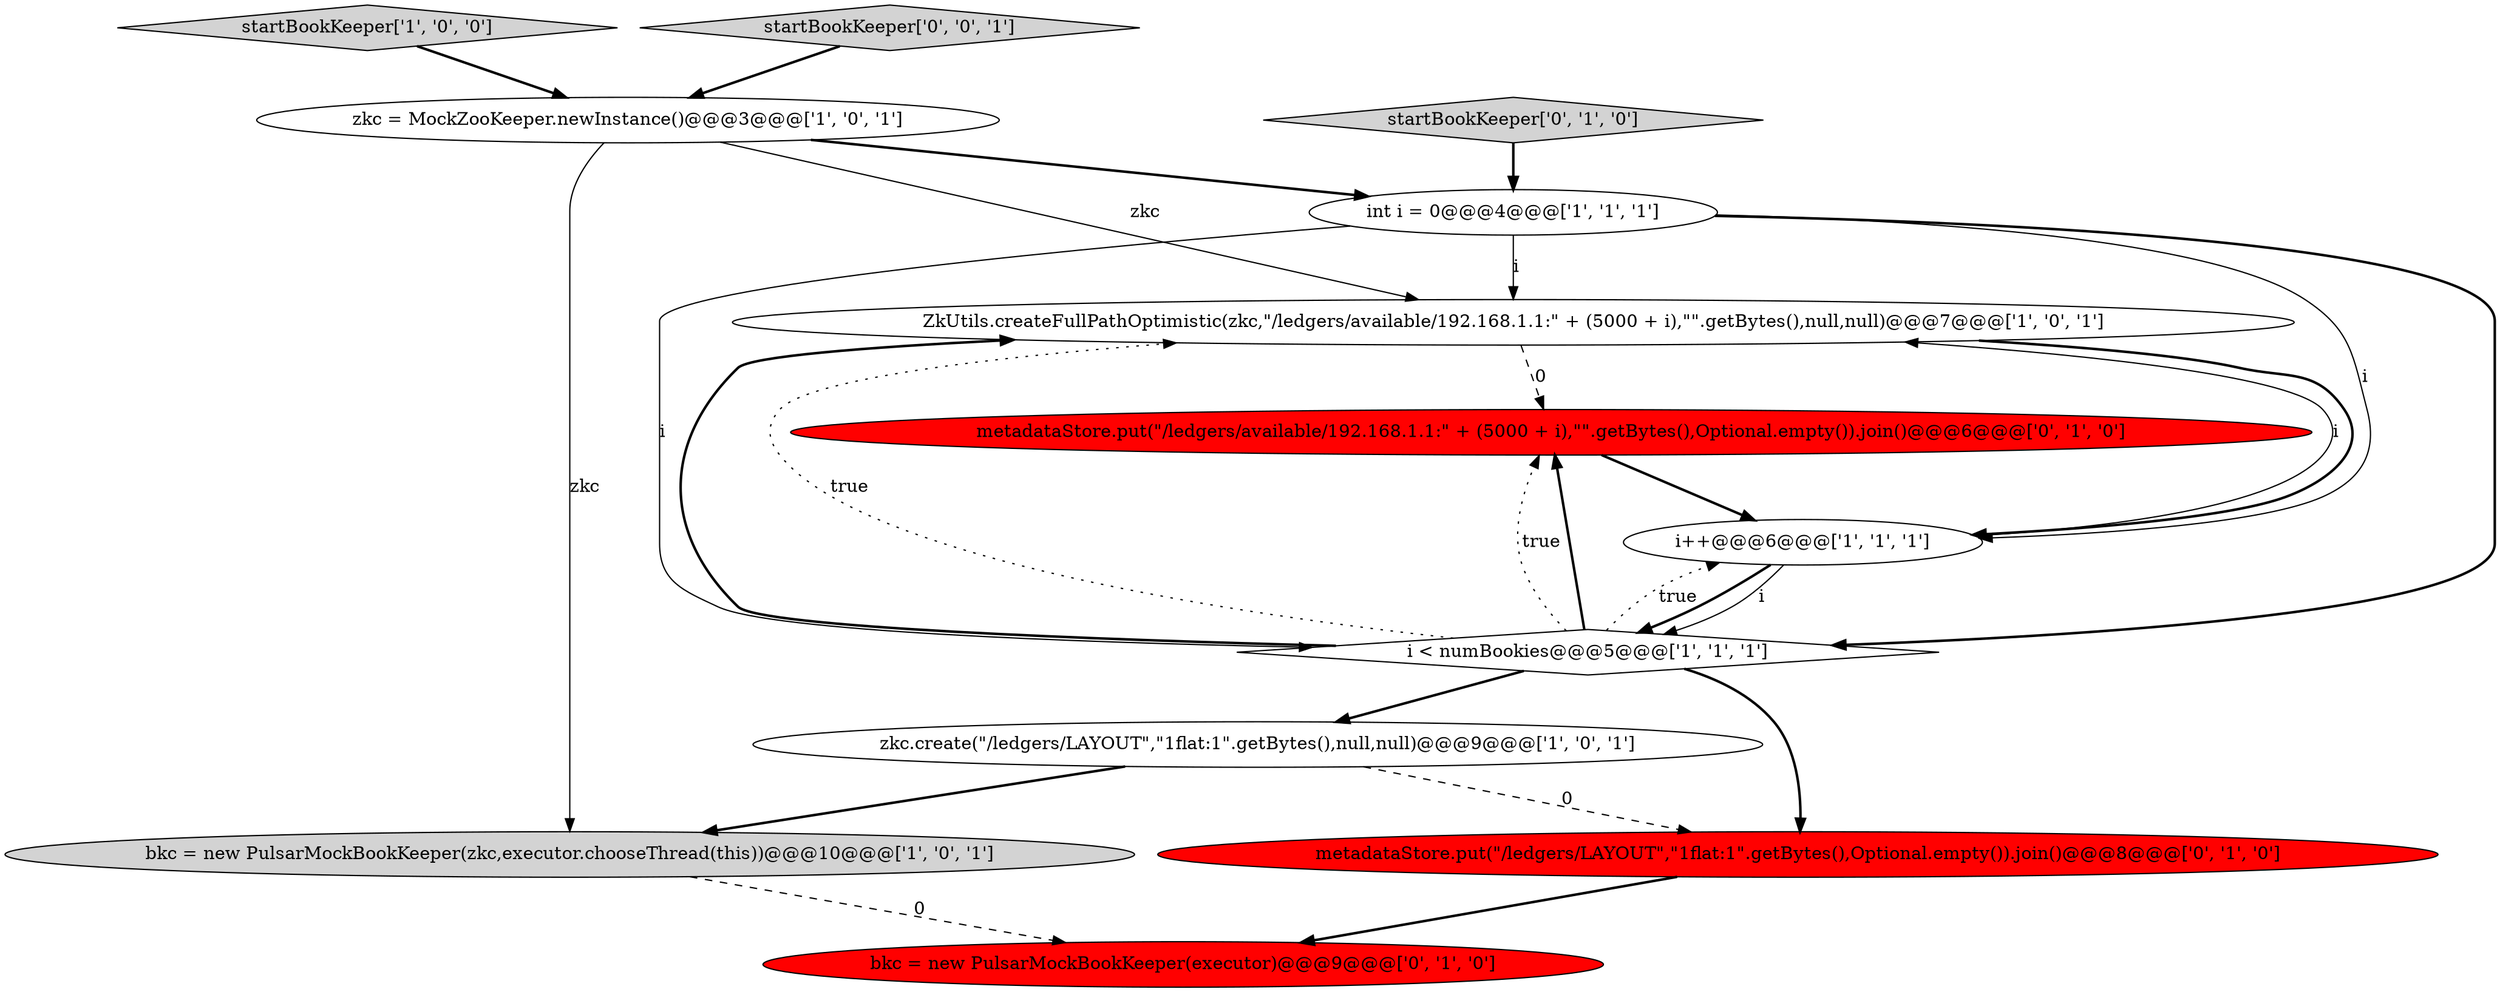 digraph {
10 [style = filled, label = "startBookKeeper['0', '1', '0']", fillcolor = lightgray, shape = diamond image = "AAA0AAABBB2BBB"];
1 [style = filled, label = "zkc.create(\"/ledgers/LAYOUT\",\"1flat:1\".getBytes(),null,null)@@@9@@@['1', '0', '1']", fillcolor = white, shape = ellipse image = "AAA0AAABBB1BBB"];
4 [style = filled, label = "ZkUtils.createFullPathOptimistic(zkc,\"/ledgers/available/192.168.1.1:\" + (5000 + i),\"\".getBytes(),null,null)@@@7@@@['1', '0', '1']", fillcolor = white, shape = ellipse image = "AAA0AAABBB1BBB"];
9 [style = filled, label = "metadataStore.put(\"/ledgers/available/192.168.1.1:\" + (5000 + i),\"\".getBytes(),Optional.empty()).join()@@@6@@@['0', '1', '0']", fillcolor = red, shape = ellipse image = "AAA1AAABBB2BBB"];
3 [style = filled, label = "zkc = MockZooKeeper.newInstance()@@@3@@@['1', '0', '1']", fillcolor = white, shape = ellipse image = "AAA0AAABBB1BBB"];
7 [style = filled, label = "startBookKeeper['1', '0', '0']", fillcolor = lightgray, shape = diamond image = "AAA0AAABBB1BBB"];
11 [style = filled, label = "bkc = new PulsarMockBookKeeper(executor)@@@9@@@['0', '1', '0']", fillcolor = red, shape = ellipse image = "AAA1AAABBB2BBB"];
5 [style = filled, label = "int i = 0@@@4@@@['1', '1', '1']", fillcolor = white, shape = ellipse image = "AAA0AAABBB1BBB"];
8 [style = filled, label = "metadataStore.put(\"/ledgers/LAYOUT\",\"1flat:1\".getBytes(),Optional.empty()).join()@@@8@@@['0', '1', '0']", fillcolor = red, shape = ellipse image = "AAA1AAABBB2BBB"];
6 [style = filled, label = "bkc = new PulsarMockBookKeeper(zkc,executor.chooseThread(this))@@@10@@@['1', '0', '1']", fillcolor = lightgray, shape = ellipse image = "AAA0AAABBB1BBB"];
12 [style = filled, label = "startBookKeeper['0', '0', '1']", fillcolor = lightgray, shape = diamond image = "AAA0AAABBB3BBB"];
0 [style = filled, label = "i++@@@6@@@['1', '1', '1']", fillcolor = white, shape = ellipse image = "AAA0AAABBB1BBB"];
2 [style = filled, label = "i < numBookies@@@5@@@['1', '1', '1']", fillcolor = white, shape = diamond image = "AAA0AAABBB1BBB"];
2->0 [style = dotted, label="true"];
9->0 [style = bold, label=""];
2->1 [style = bold, label=""];
5->4 [style = solid, label="i"];
5->2 [style = solid, label="i"];
0->2 [style = bold, label=""];
6->11 [style = dashed, label="0"];
2->9 [style = bold, label=""];
0->4 [style = solid, label="i"];
2->4 [style = bold, label=""];
7->3 [style = bold, label=""];
4->0 [style = bold, label=""];
4->9 [style = dashed, label="0"];
5->2 [style = bold, label=""];
3->5 [style = bold, label=""];
1->6 [style = bold, label=""];
10->5 [style = bold, label=""];
2->9 [style = dotted, label="true"];
2->4 [style = dotted, label="true"];
5->0 [style = solid, label="i"];
3->4 [style = solid, label="zkc"];
1->8 [style = dashed, label="0"];
12->3 [style = bold, label=""];
8->11 [style = bold, label=""];
2->8 [style = bold, label=""];
3->6 [style = solid, label="zkc"];
0->2 [style = solid, label="i"];
}
